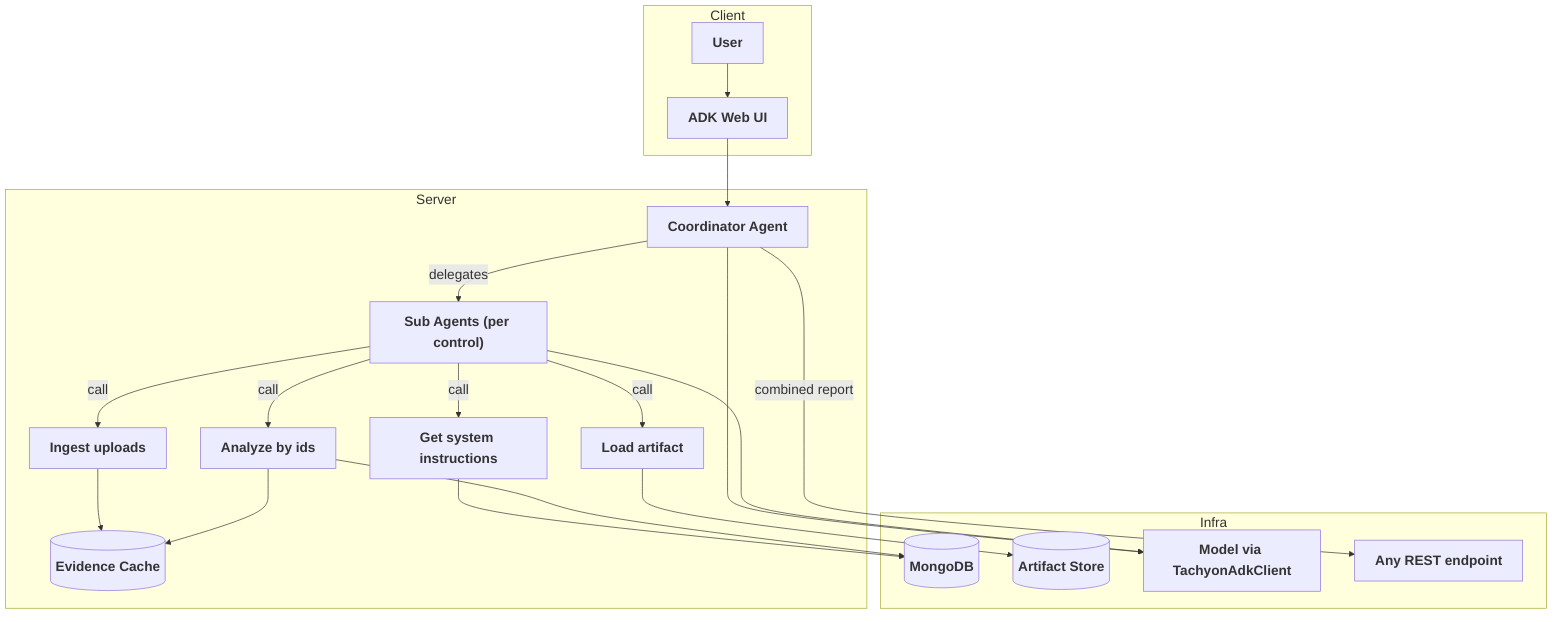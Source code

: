 %%{init: {"themeVariables": {"fontSize": "20px", "fontFamily": "Arial"}} }%%
flowchart TB
  %% Simple architecture overview

  subgraph Client
    User["User"]
    UI["ADK Web UI"]
  end

  subgraph Server
    Coord["Coordinator Agent"]
    SubA["Sub Agents (per control)"]

    Ingest["Ingest uploads"]
    LoadArt["Load artifact"]
    Analyze["Analyze by ids"]
    GetInstr["Get system instructions"]

    Cache[("Evidence Cache")]
  end

  subgraph Infra
    Mongo[("MongoDB")] 
    Artifacts[("Artifact Store")]
    Model["Model via TachyonAdkClient"]
    REST["Any REST endpoint"]
  end

  User --> UI
  UI --> Coord

  Coord -->|delegates| SubA

  %% Tool calls from sub-agents
  SubA -->|call| GetInstr
  GetInstr --> Mongo

  SubA -->|call| Ingest
  Ingest --> Cache

  SubA -->|call| LoadArt
  LoadArt --> Artifacts

  SubA -->|call| Analyze
  Analyze --> Cache
  Analyze --> Mongo

  %% LLM usage
  Coord --> Model
  SubA --> Model

  %% Output exposure
  Coord -->|combined report| REST

  %% Bold styling
  classDef bold font-weight:bold;
  class User,UI,Coord,SubA,Ingest,LoadArt,Analyze,GetInstr,Cache,Mongo,Artifacts,Model,REST bold
